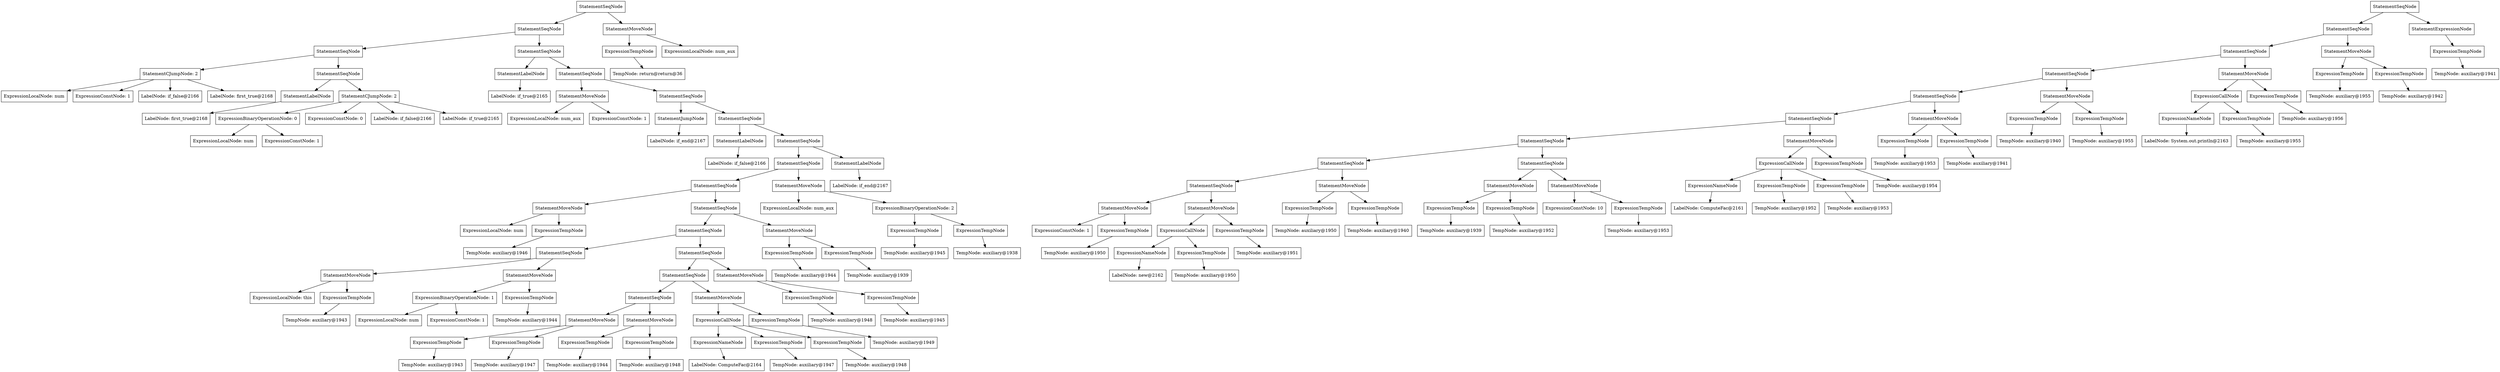 digraph Test {
"0x6030001e1b40" [label="StatementSeqNode" shape=box]
"0x6030001e1ae0" [label="StatementSeqNode" shape=box]
"0x6030001e12d0" [label="StatementSeqNode" shape=box]
"0x6040001c49d0" [label="StatementCJumpNode: 2" shape=box]
"0x6040001c4990" [label="ExpressionLocalNode: num" shape=box]
"0x6040001c49d0" -> "0x6040001c4990"
"0x6020001227d0" [label="ExpressionConstNode: 1" shape=box]
"0x6040001c49d0" -> "0x6020001227d0"
"0x6040001c42d0" [label="LabelNode: if_false@2166" shape=box]
"0x6040001c49d0" -> "0x6040001c42d0"
"0x6040001c4250" [label="LabelNode: first_true@2168" shape=box]
"0x6040001c49d0" -> "0x6040001c4250"
"0x6030001e12d0" -> "0x6040001c49d0"
"0x6030001e12a0" [label="StatementSeqNode" shape=box]
"0x6020001227f0" [label="StatementLabelNode" shape=box]
"0x6040001c4290" [label="LabelNode: first_true@2168" shape=box]
"0x6020001227f0" -> "0x6040001c4290"
"0x6030001e12a0" -> "0x6020001227f0"
"0x6040001c4a50" [label="StatementCJumpNode: 2" shape=box]
"0x6030001e1270" [label="ExpressionBinaryOperationNode: 0" shape=box]
"0x6040001c4a10" [label="ExpressionLocalNode: num" shape=box]
"0x6030001e1270" -> "0x6040001c4a10"
"0x602000122810" [label="ExpressionConstNode: 1" shape=box]
"0x6030001e1270" -> "0x602000122810"
"0x6040001c4a50" -> "0x6030001e1270"
"0x602000122830" [label="ExpressionConstNode: 0" shape=box]
"0x6040001c4a50" -> "0x602000122830"
"0x6040001c4110" [label="LabelNode: if_false@2166" shape=box]
"0x6040001c4a50" -> "0x6040001c4110"
"0x6040001c40d0" [label="LabelNode: if_true@2165" shape=box]
"0x6040001c4a50" -> "0x6040001c40d0"
"0x6030001e12a0" -> "0x6040001c4a50"
"0x6030001e12d0" -> "0x6030001e12a0"
"0x6030001e1ae0" -> "0x6030001e12d0"
"0x6030001e1ab0" [label="StatementSeqNode" shape=box]
"0x602000122850" [label="StatementLabelNode" shape=box]
"0x6040001c4190" [label="LabelNode: if_true@2165" shape=box]
"0x602000122850" -> "0x6040001c4190"
"0x6030001e1ab0" -> "0x602000122850"
"0x6030001e1a80" [label="StatementSeqNode" shape=box]
"0x6030001e1300" [label="StatementMoveNode" shape=box]
"0x6040001c4a90" [label="ExpressionLocalNode: num_aux" shape=box]
"0x6030001e1300" -> "0x6040001c4a90"
"0x602000122870" [label="ExpressionConstNode: 1" shape=box]
"0x6030001e1300" -> "0x602000122870"
"0x6030001e1a80" -> "0x6030001e1300"
"0x6030001e1a50" [label="StatementSeqNode" shape=box]
"0x602000122890" [label="StatementJumpNode" shape=box]
"0x6040001c4150" [label="LabelNode: if_end@2167" shape=box]
"0x602000122890" -> "0x6040001c4150"
"0x6030001e1a50" -> "0x602000122890"
"0x6030001e1a20" [label="StatementSeqNode" shape=box]
"0x6020001228b0" [label="StatementLabelNode" shape=box]
"0x6040001c41d0" [label="LabelNode: if_false@2166" shape=box]
"0x6020001228b0" -> "0x6040001c41d0"
"0x6030001e1a20" -> "0x6020001228b0"
"0x6030001e19f0" [label="StatementSeqNode" shape=box]
"0x6030001e19c0" [label="StatementSeqNode" shape=box]
"0x6030001e1930" [label="StatementSeqNode" shape=box]
"0x6030001e15d0" [label="StatementMoveNode" shape=box]
"0x6040001c4dd0" [label="ExpressionLocalNode: num" shape=box]
"0x6030001e15d0" -> "0x6040001c4dd0"
"0x602000122b10" [label="ExpressionTempNode" shape=box]
"0x6040001c4d90" [label="TempNode: auxiliary@1946" shape=box]
"0x602000122b10" -> "0x6040001c4d90"
"0x6030001e15d0" -> "0x602000122b10"
"0x6030001e1930" -> "0x6030001e15d0"
"0x6030001e18a0" [label="StatementSeqNode" shape=box]
"0x6030001e1840" [label="StatementSeqNode" shape=box]
"0x6030001e1690" [label="StatementSeqNode" shape=box]
"0x6030001e1600" [label="StatementMoveNode" shape=box]
"0x6040001c4e10" [label="ExpressionLocalNode: this" shape=box]
"0x6030001e1600" -> "0x6040001c4e10"
"0x602000122b30" [label="ExpressionTempNode" shape=box]
"0x6040001c4bd0" [label="TempNode: auxiliary@1943" shape=box]
"0x602000122b30" -> "0x6040001c4bd0"
"0x6030001e1600" -> "0x602000122b30"
"0x6030001e1690" -> "0x6030001e1600"
"0x6030001e1660" [label="StatementMoveNode" shape=box]
"0x6030001e1630" [label="ExpressionBinaryOperationNode: 1" shape=box]
"0x6040001c4e50" [label="ExpressionLocalNode: num" shape=box]
"0x6030001e1630" -> "0x6040001c4e50"
"0x602000122b70" [label="ExpressionConstNode: 1" shape=box]
"0x6030001e1630" -> "0x602000122b70"
"0x6030001e1660" -> "0x6030001e1630"
"0x602000122b50" [label="ExpressionTempNode" shape=box]
"0x6040001c4c50" [label="TempNode: auxiliary@1944" shape=box]
"0x602000122b50" -> "0x6040001c4c50"
"0x6030001e1660" -> "0x602000122b50"
"0x6030001e1690" -> "0x6030001e1660"
"0x6030001e1840" -> "0x6030001e1690"
"0x6030001e1810" [label="StatementSeqNode" shape=box]
"0x6030001e17e0" [label="StatementSeqNode" shape=box]
"0x6030001e1720" [label="StatementSeqNode" shape=box]
"0x6030001e16c0" [label="StatementMoveNode" shape=box]
"0x602000122bd0" [label="ExpressionTempNode" shape=box]
"0x6040001c4b90" [label="TempNode: auxiliary@1943" shape=box]
"0x602000122bd0" -> "0x6040001c4b90"
"0x6030001e16c0" -> "0x602000122bd0"
"0x602000122c90" [label="ExpressionTempNode" shape=box]
"0x6040001c4ed0" [label="TempNode: auxiliary@1947" shape=box]
"0x602000122c90" -> "0x6040001c4ed0"
"0x6030001e16c0" -> "0x602000122c90"
"0x6030001e1720" -> "0x6030001e16c0"
"0x6030001e16f0" [label="StatementMoveNode" shape=box]
"0x602000122c10" [label="ExpressionTempNode" shape=box]
"0x6040001c4c10" [label="TempNode: auxiliary@1944" shape=box]
"0x602000122c10" -> "0x6040001c4c10"
"0x6030001e16f0" -> "0x602000122c10"
"0x602000122d10" [label="ExpressionTempNode" shape=box]
"0x6040001c4f50" [label="TempNode: auxiliary@1948" shape=box]
"0x602000122d10" -> "0x6040001c4f50"
"0x6030001e16f0" -> "0x602000122d10"
"0x6030001e1720" -> "0x6030001e16f0"
"0x6030001e17e0" -> "0x6030001e1720"
"0x6030001e17b0" [label="StatementMoveNode" shape=box]
"0x6040001c4f90" [label="ExpressionCallNode" shape=box]
"0x602000122bb0" [label="ExpressionNameNode" shape=box]
"0x6040001c3f90" [label="LabelNode: ComputeFac@2164" shape=box]
"0x602000122bb0" -> "0x6040001c3f90"
"0x6040001c4f90" -> "0x602000122bb0"
"0x602000122c50" [label="ExpressionTempNode" shape=box]
"0x6040001c4e90" [label="TempNode: auxiliary@1947" shape=box]
"0x602000122c50" -> "0x6040001c4e90"
"0x6040001c4f90" -> "0x602000122c50"
"0x602000122cd0" [label="ExpressionTempNode" shape=box]
"0x6040001c4f10" [label="TempNode: auxiliary@1948" shape=box]
"0x602000122cd0" -> "0x6040001c4f10"
"0x6040001c4f90" -> "0x602000122cd0"
"0x6030001e17b0" -> "0x6040001c4f90"
"0x602000122d70" [label="ExpressionTempNode" shape=box]
"0x6040001c5010" [label="TempNode: auxiliary@1949" shape=box]
"0x602000122d70" -> "0x6040001c5010"
"0x6030001e17b0" -> "0x602000122d70"
"0x6030001e17e0" -> "0x6030001e17b0"
"0x6030001e1810" -> "0x6030001e17e0"
"0x6030001e1780" [label="StatementMoveNode" shape=box]
"0x602000122d50" [label="ExpressionTempNode" shape=box]
"0x6040001c4fd0" [label="TempNode: auxiliary@1948" shape=box]
"0x602000122d50" -> "0x6040001c4fd0"
"0x6030001e1780" -> "0x602000122d50"
"0x602000122b90" [label="ExpressionTempNode" shape=box]
"0x6040001c4d10" [label="TempNode: auxiliary@1945" shape=box]
"0x602000122b90" -> "0x6040001c4d10"
"0x6030001e1780" -> "0x602000122b90"
"0x6030001e1810" -> "0x6030001e1780"
"0x6030001e1840" -> "0x6030001e1810"
"0x6030001e18a0" -> "0x6030001e1840"
"0x6030001e1870" [label="StatementMoveNode" shape=box]
"0x602000122db0" [label="ExpressionTempNode" shape=box]
"0x6040001c4cd0" [label="TempNode: auxiliary@1944" shape=box]
"0x602000122db0" -> "0x6040001c4cd0"
"0x6030001e1870" -> "0x602000122db0"
"0x602000122d90" [label="ExpressionTempNode" shape=box]
"0x6040001c4650" [label="TempNode: auxiliary@1939" shape=box]
"0x602000122d90" -> "0x6040001c4650"
"0x6030001e1870" -> "0x602000122d90"
"0x6030001e18a0" -> "0x6030001e1870"
"0x6030001e1930" -> "0x6030001e18a0"
"0x6030001e19c0" -> "0x6030001e1930"
"0x6030001e1990" [label="StatementMoveNode" shape=box]
"0x6040001c5050" [label="ExpressionLocalNode: num_aux" shape=box]
"0x6030001e1990" -> "0x6040001c5050"
"0x6030001e18d0" [label="ExpressionBinaryOperationNode: 2" shape=box]
"0x602000122dd0" [label="ExpressionTempNode" shape=box]
"0x6040001c4d50" [label="TempNode: auxiliary@1945" shape=box]
"0x602000122dd0" -> "0x6040001c4d50"
"0x6030001e18d0" -> "0x602000122dd0"
"0x602000122df0" [label="ExpressionTempNode" shape=box]
"0x6040001c4610" [label="TempNode: auxiliary@1938" shape=box]
"0x602000122df0" -> "0x6040001c4610"
"0x6030001e18d0" -> "0x602000122df0"
"0x6030001e1990" -> "0x6030001e18d0"
"0x6030001e19c0" -> "0x6030001e1990"
"0x6030001e19f0" -> "0x6030001e19c0"
"0x602000122e10" [label="StatementLabelNode" shape=box]
"0x6040001c4210" [label="LabelNode: if_end@2167" shape=box]
"0x602000122e10" -> "0x6040001c4210"
"0x6030001e19f0" -> "0x602000122e10"
"0x6030001e1a20" -> "0x6030001e19f0"
"0x6030001e1a50" -> "0x6030001e1a20"
"0x6030001e1a80" -> "0x6030001e1a50"
"0x6030001e1ab0" -> "0x6030001e1a80"
"0x6030001e1ae0" -> "0x6030001e1ab0"
"0x6030001e1b40" -> "0x6030001e1ae0"
"0x6030001e1b10" [label="StatementMoveNode" shape=box]
"0x602000122e30" [label="ExpressionTempNode" shape=box]
"0x6040001c43d0" [label="TempNode: return@return@36" shape=box]
"0x602000122e30" -> "0x6040001c43d0"
"0x6030001e1b10" -> "0x602000122e30"
"0x6040001c5090" [label="ExpressionLocalNode: num_aux" shape=box]
"0x6030001e1b10" -> "0x6040001c5090"
"0x6030001e1b40" -> "0x6030001e1b10"
"0x6030001e2050" [label="StatementSeqNode" shape=box]
"0x6030001e1ff0" [label="StatementSeqNode" shape=box]
"0x6030001e1fc0" [label="StatementSeqNode" shape=box]
"0x6030001e1f00" [label="StatementSeqNode" shape=box]
"0x6030001e1e70" [label="StatementSeqNode" shape=box]
"0x6030001e1e40" [label="StatementSeqNode" shape=box]
"0x6030001e1d80" [label="StatementSeqNode" shape=box]
"0x6030001e1c60" [label="StatementSeqNode" shape=box]
"0x6030001e1c30" [label="StatementSeqNode" shape=box]
"0x6030001e1b70" [label="StatementMoveNode" shape=box]
"0x602000122f10" [label="ExpressionConstNode: 1" shape=box]
"0x6030001e1b70" -> "0x602000122f10"
"0x602000122f90" [label="ExpressionTempNode" shape=box]
"0x6040001c5110" [label="TempNode: auxiliary@1950" shape=box]
"0x602000122f90" -> "0x6040001c5110"
"0x6030001e1b70" -> "0x602000122f90"
"0x6030001e1c30" -> "0x6030001e1b70"
"0x6030001e1c00" [label="StatementMoveNode" shape=box]
"0x6040001c5150" [label="ExpressionCallNode" shape=box]
"0x602000122ef0" [label="ExpressionNameNode" shape=box]
"0x6040001c3d50" [label="LabelNode: new@2162" shape=box]
"0x602000122ef0" -> "0x6040001c3d50"
"0x6040001c5150" -> "0x602000122ef0"
"0x602000122f50" [label="ExpressionTempNode" shape=box]
"0x6040001c50d0" [label="TempNode: auxiliary@1950" shape=box]
"0x602000122f50" -> "0x6040001c50d0"
"0x6040001c5150" -> "0x602000122f50"
"0x6030001e1c00" -> "0x6040001c5150"
"0x602000122ff0" [label="ExpressionTempNode" shape=box]
"0x6040001c51d0" [label="TempNode: auxiliary@1951" shape=box]
"0x602000122ff0" -> "0x6040001c51d0"
"0x6030001e1c00" -> "0x602000122ff0"
"0x6030001e1c30" -> "0x6030001e1c00"
"0x6030001e1c60" -> "0x6030001e1c30"
"0x6030001e1bd0" [label="StatementMoveNode" shape=box]
"0x602000122fd0" [label="ExpressionTempNode" shape=box]
"0x6040001c5190" [label="TempNode: auxiliary@1950" shape=box]
"0x602000122fd0" -> "0x6040001c5190"
"0x6030001e1bd0" -> "0x602000122fd0"
"0x602000122ed0" [label="ExpressionTempNode" shape=box]
"0x6040001c4790" [label="TempNode: auxiliary@1940" shape=box]
"0x602000122ed0" -> "0x6040001c4790"
"0x6030001e1bd0" -> "0x602000122ed0"
"0x6030001e1c60" -> "0x6030001e1bd0"
"0x6030001e1d80" -> "0x6030001e1c60"
"0x6030001e1d50" [label="StatementSeqNode" shape=box]
"0x6030001e1cc0" [label="StatementMoveNode" shape=box]
"0x602000123010" [label="ExpressionTempNode" shape=box]
"0x6040001c4750" [label="TempNode: auxiliary@1939" shape=box]
"0x602000123010" -> "0x6040001c4750"
"0x6030001e1cc0" -> "0x602000123010"
"0x6020001230f0" [label="ExpressionTempNode" shape=box]
"0x6040001c5250" [label="TempNode: auxiliary@1952" shape=box]
"0x6020001230f0" -> "0x6040001c5250"
"0x6030001e1cc0" -> "0x6020001230f0"
"0x6030001e1d50" -> "0x6030001e1cc0"
"0x6030001e1cf0" [label="StatementMoveNode" shape=box]
"0x602000123050" [label="ExpressionConstNode: 10" shape=box]
"0x6030001e1cf0" -> "0x602000123050"
"0x602000123170" [label="ExpressionTempNode" shape=box]
"0x6040001c52d0" [label="TempNode: auxiliary@1953" shape=box]
"0x602000123170" -> "0x6040001c52d0"
"0x6030001e1cf0" -> "0x602000123170"
"0x6030001e1d50" -> "0x6030001e1cf0"
"0x6030001e1d80" -> "0x6030001e1d50"
"0x6030001e1e40" -> "0x6030001e1d80"
"0x6030001e1e10" [label="StatementMoveNode" shape=box]
"0x6040001c5310" [label="ExpressionCallNode" shape=box]
"0x602000122eb0" [label="ExpressionNameNode" shape=box]
"0x6040001c3cd0" [label="LabelNode: ComputeFac@2161" shape=box]
"0x602000122eb0" -> "0x6040001c3cd0"
"0x6040001c5310" -> "0x602000122eb0"
"0x6020001230b0" [label="ExpressionTempNode" shape=box]
"0x6040001c5210" [label="TempNode: auxiliary@1952" shape=box]
"0x6020001230b0" -> "0x6040001c5210"
"0x6040001c5310" -> "0x6020001230b0"
"0x602000123130" [label="ExpressionTempNode" shape=box]
"0x6040001c5290" [label="TempNode: auxiliary@1953" shape=box]
"0x602000123130" -> "0x6040001c5290"
"0x6040001c5310" -> "0x602000123130"
"0x6030001e1e10" -> "0x6040001c5310"
"0x6020001231b0" [label="ExpressionTempNode" shape=box]
"0x6040001c5390" [label="TempNode: auxiliary@1954" shape=box]
"0x6020001231b0" -> "0x6040001c5390"
"0x6030001e1e10" -> "0x6020001231b0"
"0x6030001e1e40" -> "0x6030001e1e10"
"0x6030001e1e70" -> "0x6030001e1e40"
"0x6030001e1de0" [label="StatementMoveNode" shape=box]
"0x602000123190" [label="ExpressionTempNode" shape=box]
"0x6040001c5350" [label="TempNode: auxiliary@1953" shape=box]
"0x602000123190" -> "0x6040001c5350"
"0x6030001e1de0" -> "0x602000123190"
"0x602000122e90" [label="ExpressionTempNode" shape=box]
"0x6040001c4850" [label="TempNode: auxiliary@1941" shape=box]
"0x602000122e90" -> "0x6040001c4850"
"0x6030001e1de0" -> "0x602000122e90"
"0x6030001e1e70" -> "0x6030001e1de0"
"0x6030001e1f00" -> "0x6030001e1e70"
"0x6030001e1ed0" [label="StatementMoveNode" shape=box]
"0x6020001231d0" [label="ExpressionTempNode" shape=box]
"0x6040001c4810" [label="TempNode: auxiliary@1940" shape=box]
"0x6020001231d0" -> "0x6040001c4810"
"0x6030001e1ed0" -> "0x6020001231d0"
"0x602000123270" [label="ExpressionTempNode" shape=box]
"0x6040001c5410" [label="TempNode: auxiliary@1955" shape=box]
"0x602000123270" -> "0x6040001c5410"
"0x6030001e1ed0" -> "0x602000123270"
"0x6030001e1f00" -> "0x6030001e1ed0"
"0x6030001e1fc0" -> "0x6030001e1f00"
"0x6030001e1f90" [label="StatementMoveNode" shape=box]
"0x6040001c5450" [label="ExpressionCallNode" shape=box]
"0x602000122e70" [label="ExpressionNameNode" shape=box]
"0x6040001c3dd0" [label="LabelNode: System.out.println@2163" shape=box]
"0x602000122e70" -> "0x6040001c3dd0"
"0x6040001c5450" -> "0x602000122e70"
"0x602000123230" [label="ExpressionTempNode" shape=box]
"0x6040001c53d0" [label="TempNode: auxiliary@1955" shape=box]
"0x602000123230" -> "0x6040001c53d0"
"0x6040001c5450" -> "0x602000123230"
"0x6030001e1f90" -> "0x6040001c5450"
"0x6020001232d0" [label="ExpressionTempNode" shape=box]
"0x6040001c54d0" [label="TempNode: auxiliary@1956" shape=box]
"0x6020001232d0" -> "0x6040001c54d0"
"0x6030001e1f90" -> "0x6020001232d0"
"0x6030001e1fc0" -> "0x6030001e1f90"
"0x6030001e1ff0" -> "0x6030001e1fc0"
"0x6030001e1f60" [label="StatementMoveNode" shape=box]
"0x6020001232b0" [label="ExpressionTempNode" shape=box]
"0x6040001c5490" [label="TempNode: auxiliary@1955" shape=box]
"0x6020001232b0" -> "0x6040001c5490"
"0x6030001e1f60" -> "0x6020001232b0"
"0x602000122e50" [label="ExpressionTempNode" shape=box]
"0x6040001c4910" [label="TempNode: auxiliary@1942" shape=box]
"0x602000122e50" -> "0x6040001c4910"
"0x6030001e1f60" -> "0x602000122e50"
"0x6030001e1ff0" -> "0x6030001e1f60"
"0x6030001e2050" -> "0x6030001e1ff0"
"0x602000123310" [label="StatementExpressionNode" shape=box]
"0x6020001232f0" [label="ExpressionTempNode" shape=box]
"0x6040001c48d0" [label="TempNode: auxiliary@1941" shape=box]
"0x6020001232f0" -> "0x6040001c48d0"
"0x602000123310" -> "0x6020001232f0"
"0x6030001e2050" -> "0x602000123310"
}
